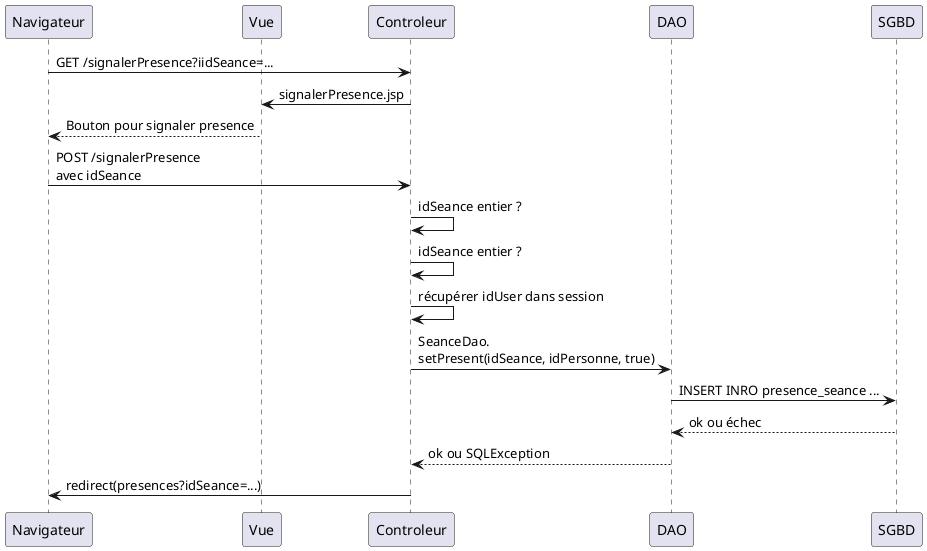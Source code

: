 @startuml
participant Navigateur
participant Vue

Navigateur -> Controleur: GET /signalerPresence?iidSeance=...
Controleur -> Vue : signalerPresence.jsp
Vue --> Navigateur : Bouton pour signaler presence
Navigateur -> Controleur: POST /signalerPresence\navec idSeance
Controleur -> Controleur: idSeance entier ?
Controleur -> Controleur: idSeance entier ?
Controleur -> Controleur: récupérer idUser dans session
Controleur -> DAO: SeanceDao.\nsetPresent(idSeance, idPersonne, true)

DAO -> SGBD: INSERT INRO presence_seance ...
SGBD --> DAO: ok ou échec
DAO --> Controleur:  ok ou SQLException
Controleur -> Navigateur: redirect(presences?idSeance=...)
@enduml
